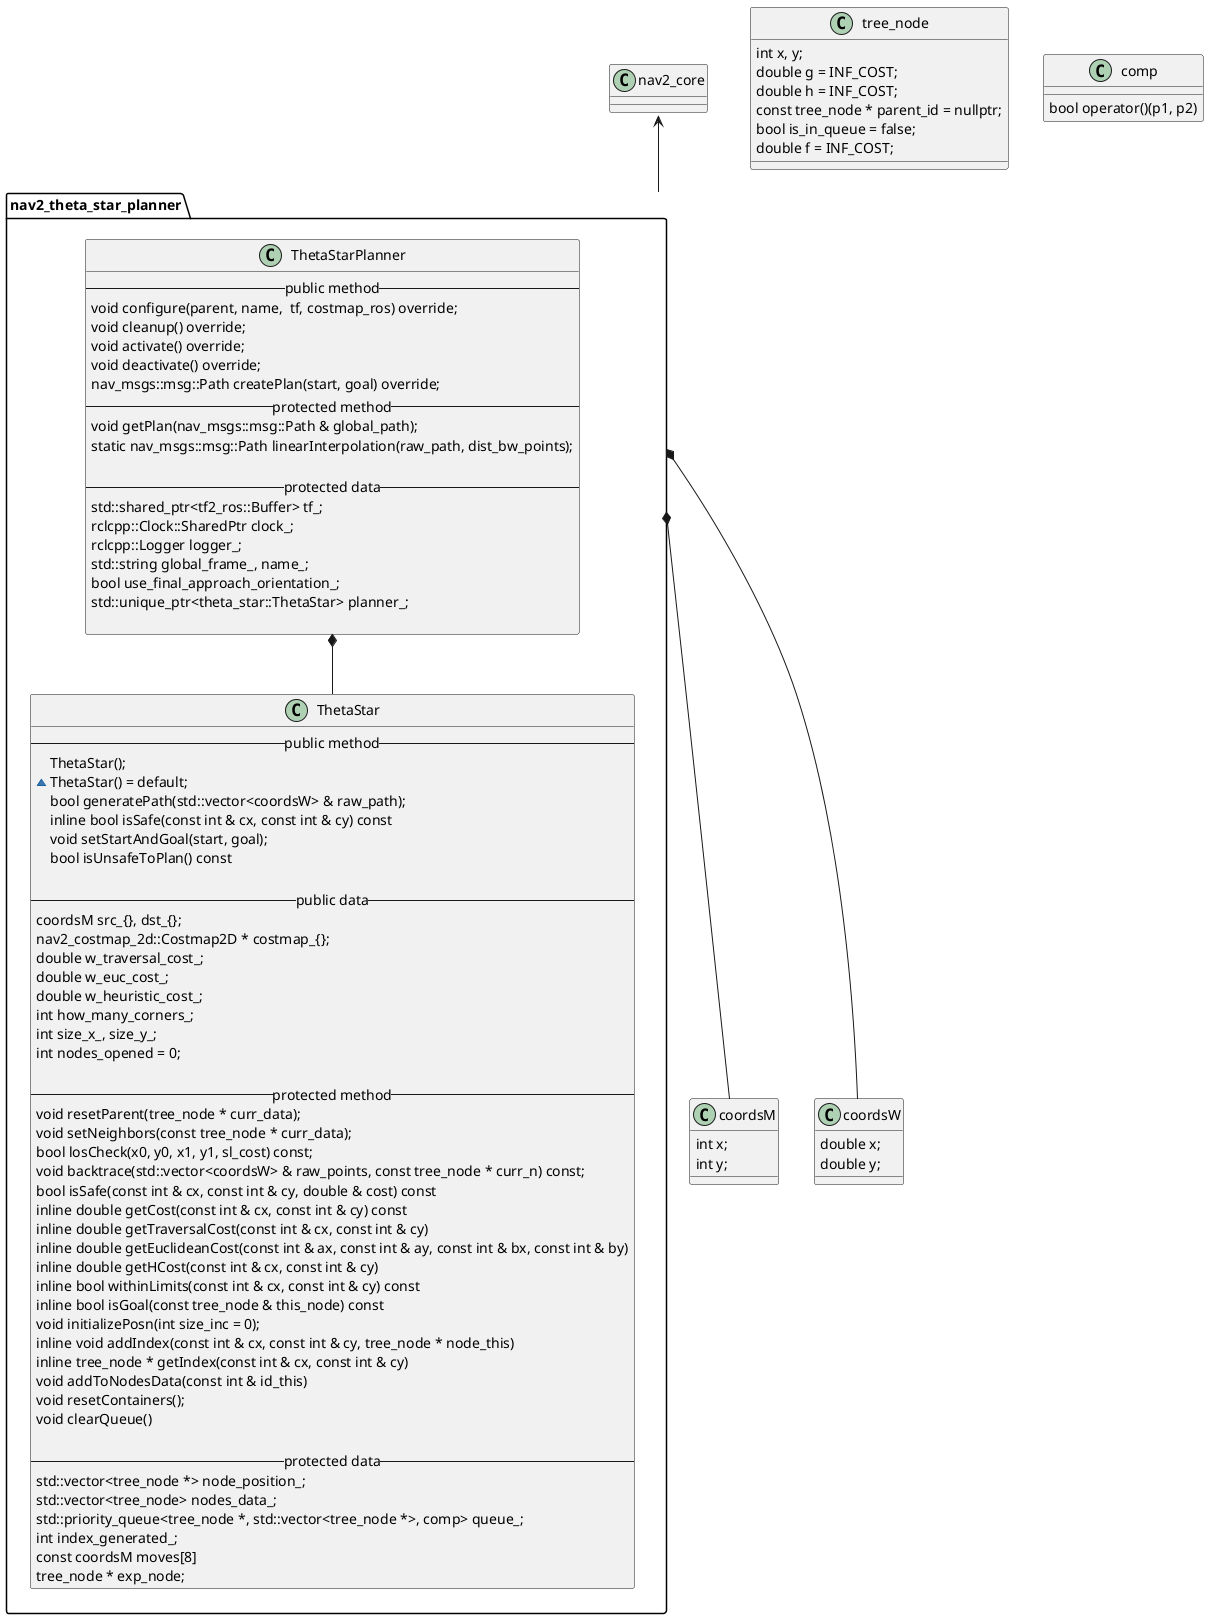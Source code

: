 @startuml
'https://plantuml.com/class-diagram

'在使用AStar扩展的时候，保留parent node与current node之间的关系，如果parent nide‘parent is'
'direct conncet 且直连代价低于经过parent node的代价，那么将直接略过parent node，'
'讲grandpa node与current node建立链接关系. 在搜索到goal node时候，进行traceback处理得到路径。'


class coordsM{
int x;
int y;
}

class coordsW{
double x;
double y;
}

class tree_node
{
  int x, y;
  double g = INF_COST;
  double h = INF_COST;
  const tree_node * parent_id = nullptr;
  bool is_in_queue = false;
  double f = INF_COST;
}

class comp{
bool operator()(p1, p2)
}

namespace nav2_theta_star_planner{

class ThetaStarPlanner{
-- public method --
void configure(parent, name,  tf, costmap_ros) override;
void cleanup() override;
void activate() override;
void deactivate() override;
nav_msgs::msg::Path createPlan(start, goal) override;
-- protected method --
void getPlan(nav_msgs::msg::Path & global_path);
static nav_msgs::msg::Path linearInterpolation(raw_path, dist_bw_points);

-- protected data --
std::shared_ptr<tf2_ros::Buffer> tf_;
rclcpp::Clock::SharedPtr clock_;
rclcpp::Logger logger_;
std::string global_frame_, name_;
bool use_final_approach_orientation_;
std::unique_ptr<theta_star::ThetaStar> planner_;

}

class ThetaStar{
-- public method --
ThetaStar();
~ThetaStar() = default;
bool generatePath(std::vector<coordsW> & raw_path);
inline bool isSafe(const int & cx, const int & cy) const
void setStartAndGoal(start, goal);
bool isUnsafeToPlan() const

-- public data --
coordsM src_{}, dst_{};
nav2_costmap_2d::Costmap2D * costmap_{};
double w_traversal_cost_;
double w_euc_cost_;
double w_heuristic_cost_;
int how_many_corners_;
int size_x_, size_y_;
int nodes_opened = 0;

-- protected method --
void resetParent(tree_node * curr_data);
void setNeighbors(const tree_node * curr_data);
bool losCheck(x0, y0, x1, y1, sl_cost) const;
void backtrace(std::vector<coordsW> & raw_points, const tree_node * curr_n) const;
bool isSafe(const int & cx, const int & cy, double & cost) const
inline double getCost(const int & cx, const int & cy) const
inline double getTraversalCost(const int & cx, const int & cy)
inline double getEuclideanCost(const int & ax, const int & ay, const int & bx, const int & by)
inline double getHCost(const int & cx, const int & cy)
inline bool withinLimits(const int & cx, const int & cy) const
inline bool isGoal(const tree_node & this_node) const
void initializePosn(int size_inc = 0);
inline void addIndex(const int & cx, const int & cy, tree_node * node_this)
inline tree_node * getIndex(const int & cx, const int & cy)
void addToNodesData(const int & id_this)
void resetContainers();
void clearQueue()

-- protected data --
std::vector<tree_node *> node_position_;
std::vector<tree_node> nodes_data_;
std::priority_queue<tree_node *, std::vector<tree_node *>, comp> queue_;
int index_generated_;
const coordsM moves[8]
tree_node * exp_node;
}

ThetaStarPlanner *-- ThetaStar
}
nav2_theta_star_planner::ThetaStar *-- coordsM
nav2_theta_star_planner::ThetaStar *-- coordsW
nav2_core::GlobalPlanner <-- nav2_theta_star_planner::ThetaStarPlanner
@enduml